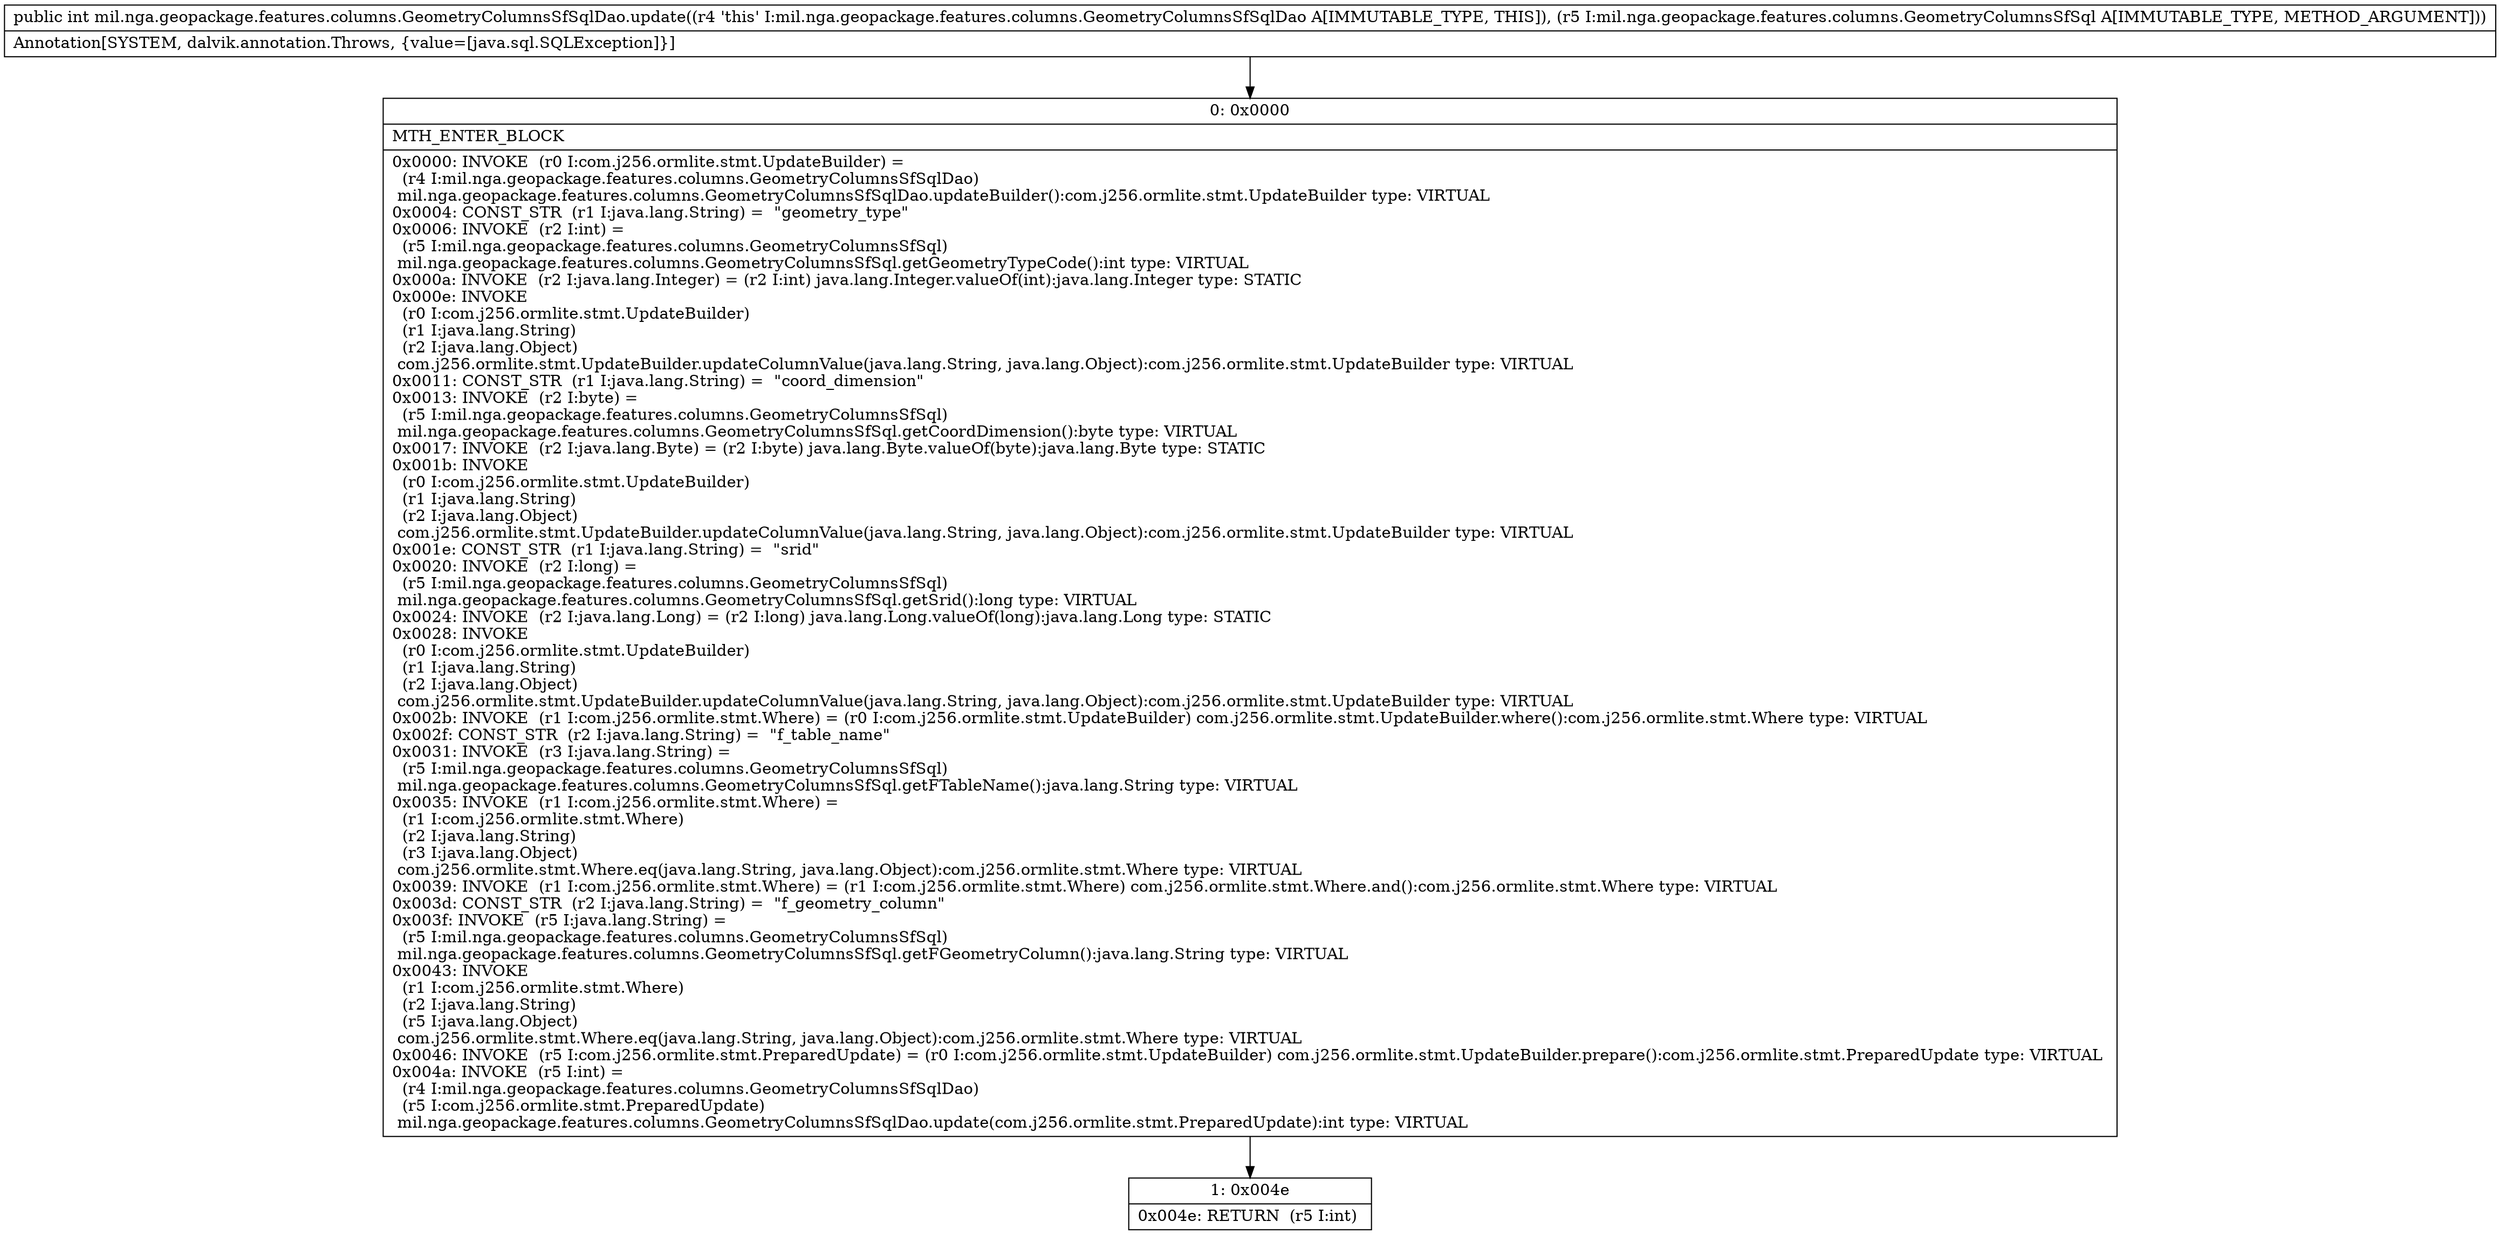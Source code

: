 digraph "CFG formil.nga.geopackage.features.columns.GeometryColumnsSfSqlDao.update(Lmil\/nga\/geopackage\/features\/columns\/GeometryColumnsSfSql;)I" {
Node_0 [shape=record,label="{0\:\ 0x0000|MTH_ENTER_BLOCK\l|0x0000: INVOKE  (r0 I:com.j256.ormlite.stmt.UpdateBuilder) = \l  (r4 I:mil.nga.geopackage.features.columns.GeometryColumnsSfSqlDao)\l mil.nga.geopackage.features.columns.GeometryColumnsSfSqlDao.updateBuilder():com.j256.ormlite.stmt.UpdateBuilder type: VIRTUAL \l0x0004: CONST_STR  (r1 I:java.lang.String) =  \"geometry_type\" \l0x0006: INVOKE  (r2 I:int) = \l  (r5 I:mil.nga.geopackage.features.columns.GeometryColumnsSfSql)\l mil.nga.geopackage.features.columns.GeometryColumnsSfSql.getGeometryTypeCode():int type: VIRTUAL \l0x000a: INVOKE  (r2 I:java.lang.Integer) = (r2 I:int) java.lang.Integer.valueOf(int):java.lang.Integer type: STATIC \l0x000e: INVOKE  \l  (r0 I:com.j256.ormlite.stmt.UpdateBuilder)\l  (r1 I:java.lang.String)\l  (r2 I:java.lang.Object)\l com.j256.ormlite.stmt.UpdateBuilder.updateColumnValue(java.lang.String, java.lang.Object):com.j256.ormlite.stmt.UpdateBuilder type: VIRTUAL \l0x0011: CONST_STR  (r1 I:java.lang.String) =  \"coord_dimension\" \l0x0013: INVOKE  (r2 I:byte) = \l  (r5 I:mil.nga.geopackage.features.columns.GeometryColumnsSfSql)\l mil.nga.geopackage.features.columns.GeometryColumnsSfSql.getCoordDimension():byte type: VIRTUAL \l0x0017: INVOKE  (r2 I:java.lang.Byte) = (r2 I:byte) java.lang.Byte.valueOf(byte):java.lang.Byte type: STATIC \l0x001b: INVOKE  \l  (r0 I:com.j256.ormlite.stmt.UpdateBuilder)\l  (r1 I:java.lang.String)\l  (r2 I:java.lang.Object)\l com.j256.ormlite.stmt.UpdateBuilder.updateColumnValue(java.lang.String, java.lang.Object):com.j256.ormlite.stmt.UpdateBuilder type: VIRTUAL \l0x001e: CONST_STR  (r1 I:java.lang.String) =  \"srid\" \l0x0020: INVOKE  (r2 I:long) = \l  (r5 I:mil.nga.geopackage.features.columns.GeometryColumnsSfSql)\l mil.nga.geopackage.features.columns.GeometryColumnsSfSql.getSrid():long type: VIRTUAL \l0x0024: INVOKE  (r2 I:java.lang.Long) = (r2 I:long) java.lang.Long.valueOf(long):java.lang.Long type: STATIC \l0x0028: INVOKE  \l  (r0 I:com.j256.ormlite.stmt.UpdateBuilder)\l  (r1 I:java.lang.String)\l  (r2 I:java.lang.Object)\l com.j256.ormlite.stmt.UpdateBuilder.updateColumnValue(java.lang.String, java.lang.Object):com.j256.ormlite.stmt.UpdateBuilder type: VIRTUAL \l0x002b: INVOKE  (r1 I:com.j256.ormlite.stmt.Where) = (r0 I:com.j256.ormlite.stmt.UpdateBuilder) com.j256.ormlite.stmt.UpdateBuilder.where():com.j256.ormlite.stmt.Where type: VIRTUAL \l0x002f: CONST_STR  (r2 I:java.lang.String) =  \"f_table_name\" \l0x0031: INVOKE  (r3 I:java.lang.String) = \l  (r5 I:mil.nga.geopackage.features.columns.GeometryColumnsSfSql)\l mil.nga.geopackage.features.columns.GeometryColumnsSfSql.getFTableName():java.lang.String type: VIRTUAL \l0x0035: INVOKE  (r1 I:com.j256.ormlite.stmt.Where) = \l  (r1 I:com.j256.ormlite.stmt.Where)\l  (r2 I:java.lang.String)\l  (r3 I:java.lang.Object)\l com.j256.ormlite.stmt.Where.eq(java.lang.String, java.lang.Object):com.j256.ormlite.stmt.Where type: VIRTUAL \l0x0039: INVOKE  (r1 I:com.j256.ormlite.stmt.Where) = (r1 I:com.j256.ormlite.stmt.Where) com.j256.ormlite.stmt.Where.and():com.j256.ormlite.stmt.Where type: VIRTUAL \l0x003d: CONST_STR  (r2 I:java.lang.String) =  \"f_geometry_column\" \l0x003f: INVOKE  (r5 I:java.lang.String) = \l  (r5 I:mil.nga.geopackage.features.columns.GeometryColumnsSfSql)\l mil.nga.geopackage.features.columns.GeometryColumnsSfSql.getFGeometryColumn():java.lang.String type: VIRTUAL \l0x0043: INVOKE  \l  (r1 I:com.j256.ormlite.stmt.Where)\l  (r2 I:java.lang.String)\l  (r5 I:java.lang.Object)\l com.j256.ormlite.stmt.Where.eq(java.lang.String, java.lang.Object):com.j256.ormlite.stmt.Where type: VIRTUAL \l0x0046: INVOKE  (r5 I:com.j256.ormlite.stmt.PreparedUpdate) = (r0 I:com.j256.ormlite.stmt.UpdateBuilder) com.j256.ormlite.stmt.UpdateBuilder.prepare():com.j256.ormlite.stmt.PreparedUpdate type: VIRTUAL \l0x004a: INVOKE  (r5 I:int) = \l  (r4 I:mil.nga.geopackage.features.columns.GeometryColumnsSfSqlDao)\l  (r5 I:com.j256.ormlite.stmt.PreparedUpdate)\l mil.nga.geopackage.features.columns.GeometryColumnsSfSqlDao.update(com.j256.ormlite.stmt.PreparedUpdate):int type: VIRTUAL \l}"];
Node_1 [shape=record,label="{1\:\ 0x004e|0x004e: RETURN  (r5 I:int) \l}"];
MethodNode[shape=record,label="{public int mil.nga.geopackage.features.columns.GeometryColumnsSfSqlDao.update((r4 'this' I:mil.nga.geopackage.features.columns.GeometryColumnsSfSqlDao A[IMMUTABLE_TYPE, THIS]), (r5 I:mil.nga.geopackage.features.columns.GeometryColumnsSfSql A[IMMUTABLE_TYPE, METHOD_ARGUMENT]))  | Annotation[SYSTEM, dalvik.annotation.Throws, \{value=[java.sql.SQLException]\}]\l}"];
MethodNode -> Node_0;
Node_0 -> Node_1;
}

